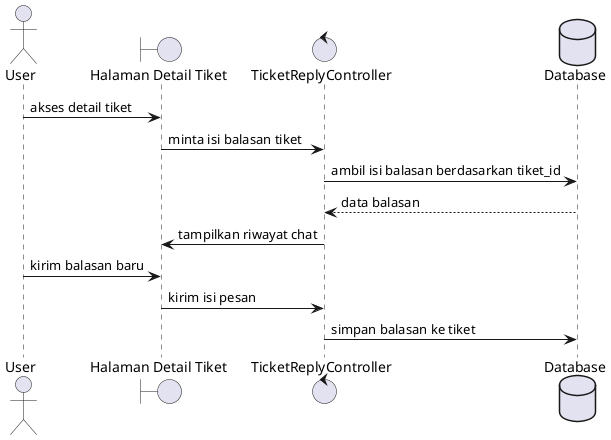 @startuml
actor User
boundary "Halaman Detail Tiket" as TicketReplyPage
control "TicketReplyController" as TicketReplyCtrl
database "Database" as DB

User -> TicketReplyPage : akses detail tiket
TicketReplyPage -> TicketReplyCtrl : minta isi balasan tiket
TicketReplyCtrl -> DB : ambil isi balasan berdasarkan tiket_id
DB --> TicketReplyCtrl : data balasan
TicketReplyCtrl -> TicketReplyPage : tampilkan riwayat chat

User -> TicketReplyPage : kirim balasan baru
TicketReplyPage -> TicketReplyCtrl : kirim isi pesan
TicketReplyCtrl -> DB : simpan balasan ke tiket
@enduml
